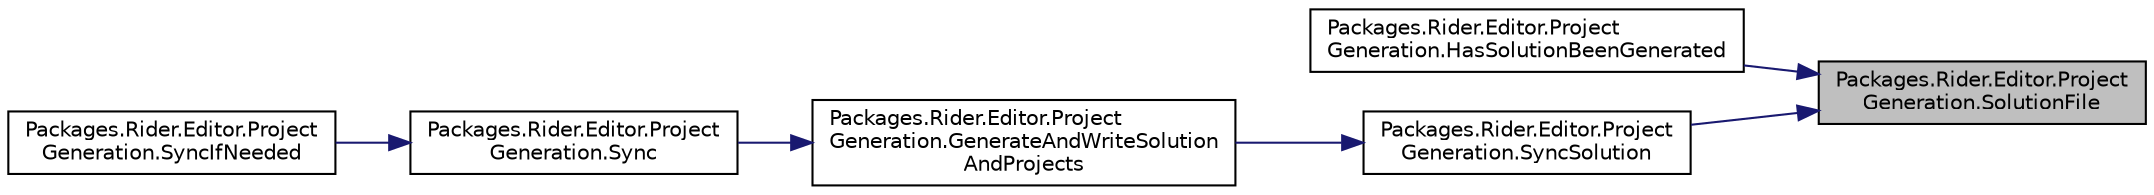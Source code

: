 digraph "Packages.Rider.Editor.ProjectGeneration.SolutionFile"
{
 // LATEX_PDF_SIZE
  edge [fontname="Helvetica",fontsize="10",labelfontname="Helvetica",labelfontsize="10"];
  node [fontname="Helvetica",fontsize="10",shape=record];
  rankdir="RL";
  Node1 [label="Packages.Rider.Editor.Project\lGeneration.SolutionFile",height=0.2,width=0.4,color="black", fillcolor="grey75", style="filled", fontcolor="black",tooltip=" "];
  Node1 -> Node2 [dir="back",color="midnightblue",fontsize="10",style="solid",fontname="Helvetica"];
  Node2 [label="Packages.Rider.Editor.Project\lGeneration.HasSolutionBeenGenerated",height=0.2,width=0.4,color="black", fillcolor="white", style="filled",URL="$class_packages_1_1_rider_1_1_editor_1_1_project_generation.html#add02f728d5b30eb5ab7714322c97a2b2",tooltip=" "];
  Node1 -> Node3 [dir="back",color="midnightblue",fontsize="10",style="solid",fontname="Helvetica"];
  Node3 [label="Packages.Rider.Editor.Project\lGeneration.SyncSolution",height=0.2,width=0.4,color="black", fillcolor="white", style="filled",URL="$class_packages_1_1_rider_1_1_editor_1_1_project_generation.html#a658821a6b0fc5938aa67c3ef9d5408ed",tooltip=" "];
  Node3 -> Node4 [dir="back",color="midnightblue",fontsize="10",style="solid",fontname="Helvetica"];
  Node4 [label="Packages.Rider.Editor.Project\lGeneration.GenerateAndWriteSolution\lAndProjects",height=0.2,width=0.4,color="black", fillcolor="white", style="filled",URL="$class_packages_1_1_rider_1_1_editor_1_1_project_generation.html#a98c773d55e6fc95774f6eb998a8c2ff8",tooltip=" "];
  Node4 -> Node5 [dir="back",color="midnightblue",fontsize="10",style="solid",fontname="Helvetica"];
  Node5 [label="Packages.Rider.Editor.Project\lGeneration.Sync",height=0.2,width=0.4,color="black", fillcolor="white", style="filled",URL="$class_packages_1_1_rider_1_1_editor_1_1_project_generation.html#a7df4c31a74fb47f70fb901fc0e93b8a2",tooltip=" "];
  Node5 -> Node6 [dir="back",color="midnightblue",fontsize="10",style="solid",fontname="Helvetica"];
  Node6 [label="Packages.Rider.Editor.Project\lGeneration.SyncIfNeeded",height=0.2,width=0.4,color="black", fillcolor="white", style="filled",URL="$class_packages_1_1_rider_1_1_editor_1_1_project_generation.html#ab9afac3af177b6017d48ea0dc68636ef",tooltip="Syncs the scripting solution if any affected files are relevant."];
}
